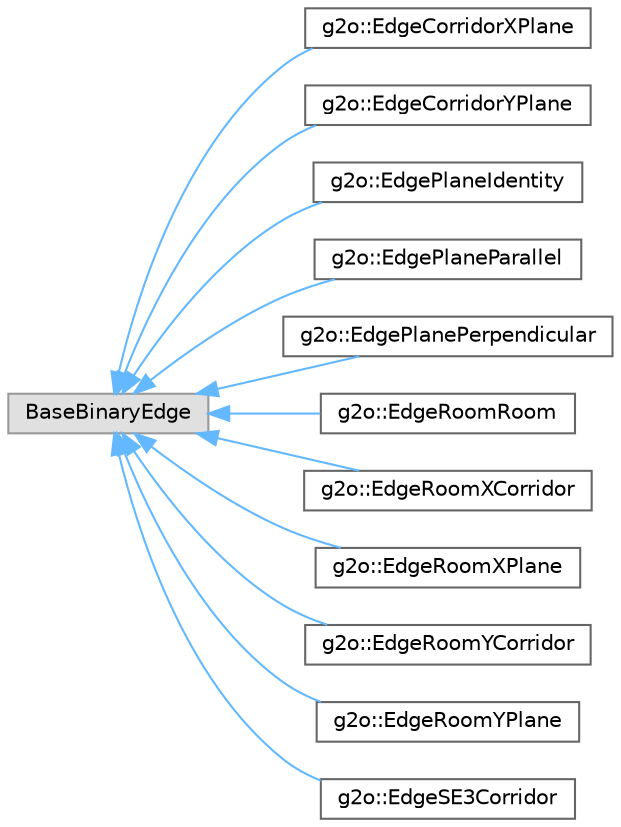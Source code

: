 digraph "Graphical Class Hierarchy"
{
 // LATEX_PDF_SIZE
  bgcolor="transparent";
  edge [fontname=Helvetica,fontsize=10,labelfontname=Helvetica,labelfontsize=10];
  node [fontname=Helvetica,fontsize=10,shape=box,height=0.2,width=0.4];
  rankdir="LR";
  Node0 [label="BaseBinaryEdge",height=0.2,width=0.4,color="grey60", fillcolor="#E0E0E0", style="filled",tooltip=" "];
  Node0 -> Node1 [dir="back",color="steelblue1",style="solid"];
  Node1 [label="g2o::EdgeCorridorXPlane",height=0.2,width=0.4,color="grey40", fillcolor="white", style="filled",URL="$classg2o_1_1EdgeCorridorXPlane.html",tooltip=" "];
  Node0 -> Node2 [dir="back",color="steelblue1",style="solid"];
  Node2 [label="g2o::EdgeCorridorYPlane",height=0.2,width=0.4,color="grey40", fillcolor="white", style="filled",URL="$classg2o_1_1EdgeCorridorYPlane.html",tooltip=" "];
  Node0 -> Node3 [dir="back",color="steelblue1",style="solid"];
  Node3 [label="g2o::EdgePlaneIdentity",height=0.2,width=0.4,color="grey40", fillcolor="white", style="filled",URL="$classg2o_1_1EdgePlaneIdentity.html",tooltip="A modified version of g2o::EdgePlane. This class takes care of flipped plane normals."];
  Node0 -> Node4 [dir="back",color="steelblue1",style="solid"];
  Node4 [label="g2o::EdgePlaneParallel",height=0.2,width=0.4,color="grey40", fillcolor="white", style="filled",URL="$classg2o_1_1EdgePlaneParallel.html",tooltip=" "];
  Node0 -> Node5 [dir="back",color="steelblue1",style="solid"];
  Node5 [label="g2o::EdgePlanePerpendicular",height=0.2,width=0.4,color="grey40", fillcolor="white", style="filled",URL="$classg2o_1_1EdgePlanePerpendicular.html",tooltip=" "];
  Node0 -> Node6 [dir="back",color="steelblue1",style="solid"];
  Node6 [label="g2o::EdgeRoomRoom",height=0.2,width=0.4,color="grey40", fillcolor="white", style="filled",URL="$classg2o_1_1EdgeRoomRoom.html",tooltip=" "];
  Node0 -> Node7 [dir="back",color="steelblue1",style="solid"];
  Node7 [label="g2o::EdgeRoomXCorridor",height=0.2,width=0.4,color="grey40", fillcolor="white", style="filled",URL="$classg2o_1_1EdgeRoomXCorridor.html",tooltip=" "];
  Node0 -> Node8 [dir="back",color="steelblue1",style="solid"];
  Node8 [label="g2o::EdgeRoomXPlane",height=0.2,width=0.4,color="grey40", fillcolor="white", style="filled",URL="$classg2o_1_1EdgeRoomXPlane.html",tooltip=" "];
  Node0 -> Node9 [dir="back",color="steelblue1",style="solid"];
  Node9 [label="g2o::EdgeRoomYCorridor",height=0.2,width=0.4,color="grey40", fillcolor="white", style="filled",URL="$classg2o_1_1EdgeRoomYCorridor.html",tooltip=" "];
  Node0 -> Node10 [dir="back",color="steelblue1",style="solid"];
  Node10 [label="g2o::EdgeRoomYPlane",height=0.2,width=0.4,color="grey40", fillcolor="white", style="filled",URL="$classg2o_1_1EdgeRoomYPlane.html",tooltip=" "];
  Node0 -> Node11 [dir="back",color="steelblue1",style="solid"];
  Node11 [label="g2o::EdgeSE3Corridor",height=0.2,width=0.4,color="grey40", fillcolor="white", style="filled",URL="$classg2o_1_1EdgeSE3Corridor.html",tooltip=" "];
}
